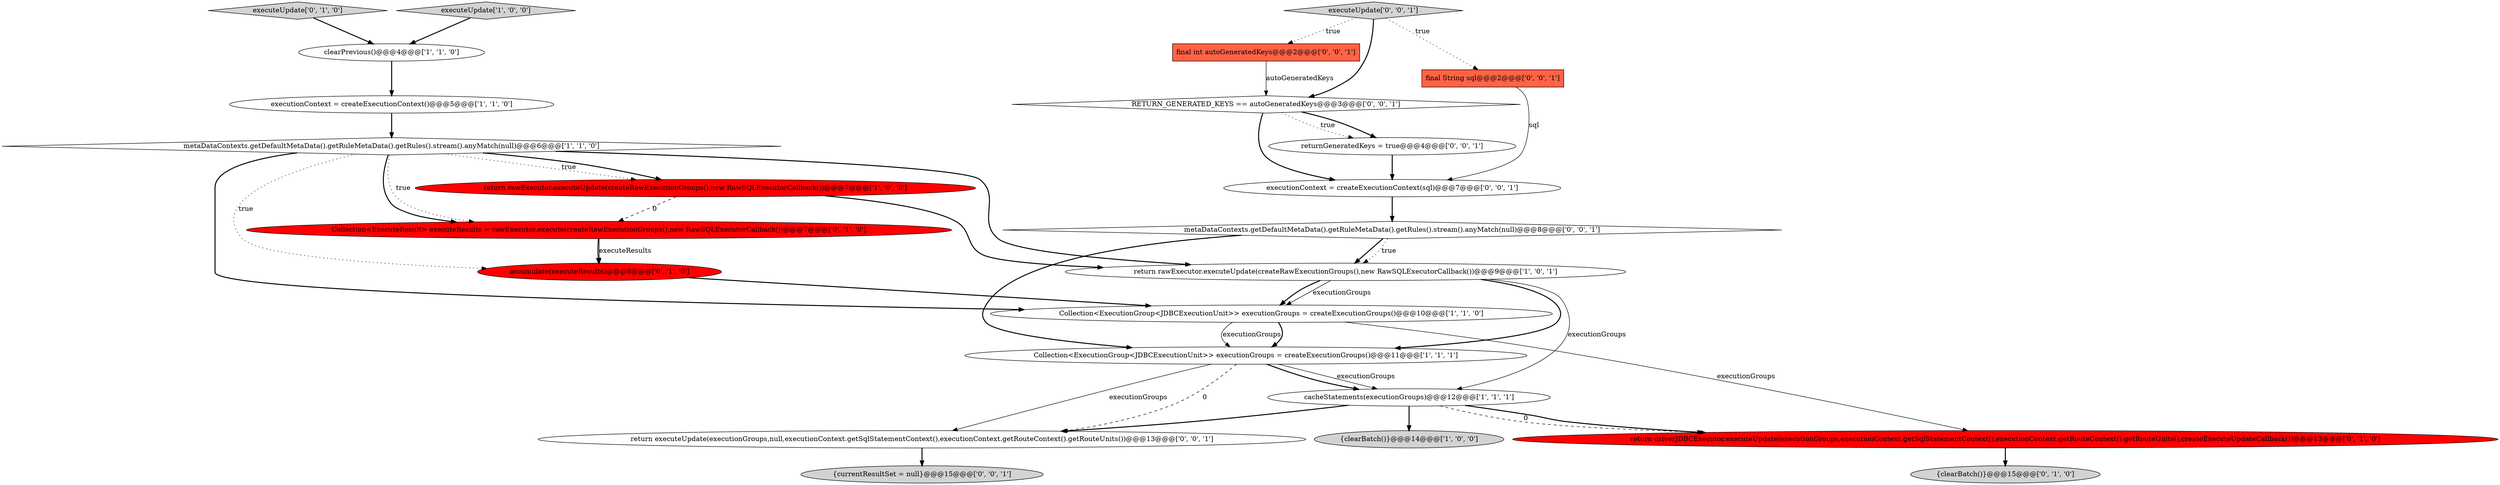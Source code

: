 digraph {
2 [style = filled, label = "return rawExecutor.executeUpdate(createRawExecutionGroups(),new RawSQLExecutorCallback())@@@9@@@['1', '0', '1']", fillcolor = white, shape = ellipse image = "AAA0AAABBB1BBB"];
15 [style = filled, label = "returnGeneratedKeys = true@@@4@@@['0', '0', '1']", fillcolor = white, shape = ellipse image = "AAA0AAABBB3BBB"];
16 [style = filled, label = "final int autoGeneratedKeys@@@2@@@['0', '0', '1']", fillcolor = tomato, shape = box image = "AAA0AAABBB3BBB"];
17 [style = filled, label = "executionContext = createExecutionContext(sql)@@@7@@@['0', '0', '1']", fillcolor = white, shape = ellipse image = "AAA0AAABBB3BBB"];
23 [style = filled, label = "RETURN_GENERATED_KEYS == autoGeneratedKeys@@@3@@@['0', '0', '1']", fillcolor = white, shape = diamond image = "AAA0AAABBB3BBB"];
6 [style = filled, label = "cacheStatements(executionGroups)@@@12@@@['1', '1', '1']", fillcolor = white, shape = ellipse image = "AAA0AAABBB1BBB"];
13 [style = filled, label = "accumulate(executeResults)@@@8@@@['0', '1', '0']", fillcolor = red, shape = ellipse image = "AAA1AAABBB2BBB"];
0 [style = filled, label = "metaDataContexts.getDefaultMetaData().getRuleMetaData().getRules().stream().anyMatch(null)@@@6@@@['1', '1', '0']", fillcolor = white, shape = diamond image = "AAA0AAABBB1BBB"];
9 [style = filled, label = "Collection<ExecutionGroup<JDBCExecutionUnit>> executionGroups = createExecutionGroups()@@@10@@@['1', '1', '0']", fillcolor = white, shape = ellipse image = "AAA0AAABBB1BBB"];
10 [style = filled, label = "executeUpdate['0', '1', '0']", fillcolor = lightgray, shape = diamond image = "AAA0AAABBB2BBB"];
4 [style = filled, label = "executeUpdate['1', '0', '0']", fillcolor = lightgray, shape = diamond image = "AAA0AAABBB1BBB"];
8 [style = filled, label = "executionContext = createExecutionContext()@@@5@@@['1', '1', '0']", fillcolor = white, shape = ellipse image = "AAA0AAABBB1BBB"];
3 [style = filled, label = "{clearBatch()}@@@14@@@['1', '0', '0']", fillcolor = lightgray, shape = ellipse image = "AAA0AAABBB1BBB"];
20 [style = filled, label = "final String sql@@@2@@@['0', '0', '1']", fillcolor = tomato, shape = box image = "AAA0AAABBB3BBB"];
14 [style = filled, label = "return driverJDBCExecutor.executeUpdate(executionGroups,executionContext.getSqlStatementContext(),executionContext.getRouteContext().getRouteUnits(),createExecuteUpdateCallback())@@@13@@@['0', '1', '0']", fillcolor = red, shape = ellipse image = "AAA1AAABBB2BBB"];
21 [style = filled, label = "{currentResultSet = null}@@@15@@@['0', '0', '1']", fillcolor = lightgray, shape = ellipse image = "AAA0AAABBB3BBB"];
1 [style = filled, label = "clearPrevious()@@@4@@@['1', '1', '0']", fillcolor = white, shape = ellipse image = "AAA0AAABBB1BBB"];
11 [style = filled, label = "{clearBatch()}@@@15@@@['0', '1', '0']", fillcolor = lightgray, shape = ellipse image = "AAA0AAABBB2BBB"];
7 [style = filled, label = "Collection<ExecutionGroup<JDBCExecutionUnit>> executionGroups = createExecutionGroups()@@@11@@@['1', '1', '1']", fillcolor = white, shape = ellipse image = "AAA0AAABBB1BBB"];
12 [style = filled, label = "Collection<ExecuteResult> executeResults = rawExecutor.execute(createRawExecutionGroups(),new RawSQLExecutorCallback())@@@7@@@['0', '1', '0']", fillcolor = red, shape = ellipse image = "AAA1AAABBB2BBB"];
18 [style = filled, label = "metaDataContexts.getDefaultMetaData().getRuleMetaData().getRules().stream().anyMatch(null)@@@8@@@['0', '0', '1']", fillcolor = white, shape = diamond image = "AAA0AAABBB3BBB"];
5 [style = filled, label = "return rawExecutor.executeUpdate(createRawExecutionGroups(),new RawSQLExecutorCallback())@@@7@@@['1', '0', '0']", fillcolor = red, shape = ellipse image = "AAA1AAABBB1BBB"];
19 [style = filled, label = "return executeUpdate(executionGroups,null,executionContext.getSqlStatementContext(),executionContext.getRouteContext().getRouteUnits())@@@13@@@['0', '0', '1']", fillcolor = white, shape = ellipse image = "AAA0AAABBB3BBB"];
22 [style = filled, label = "executeUpdate['0', '0', '1']", fillcolor = lightgray, shape = diamond image = "AAA0AAABBB3BBB"];
2->6 [style = solid, label="executionGroups"];
6->3 [style = bold, label=""];
7->6 [style = solid, label="executionGroups"];
0->12 [style = dotted, label="true"];
0->9 [style = bold, label=""];
5->12 [style = dashed, label="0"];
1->8 [style = bold, label=""];
0->5 [style = dotted, label="true"];
0->13 [style = dotted, label="true"];
2->9 [style = solid, label="executionGroups"];
9->7 [style = solid, label="executionGroups"];
0->12 [style = bold, label=""];
16->23 [style = solid, label="autoGeneratedKeys"];
0->2 [style = bold, label=""];
23->15 [style = bold, label=""];
6->19 [style = bold, label=""];
2->9 [style = bold, label=""];
6->14 [style = dashed, label="0"];
18->2 [style = bold, label=""];
9->7 [style = bold, label=""];
22->23 [style = bold, label=""];
20->17 [style = solid, label="sql"];
8->0 [style = bold, label=""];
6->14 [style = bold, label=""];
12->13 [style = bold, label=""];
5->2 [style = bold, label=""];
15->17 [style = bold, label=""];
9->14 [style = solid, label="executionGroups"];
22->20 [style = dotted, label="true"];
7->19 [style = solid, label="executionGroups"];
7->19 [style = dashed, label="0"];
22->16 [style = dotted, label="true"];
7->6 [style = bold, label=""];
12->13 [style = solid, label="executeResults"];
23->17 [style = bold, label=""];
23->15 [style = dotted, label="true"];
4->1 [style = bold, label=""];
13->9 [style = bold, label=""];
2->7 [style = bold, label=""];
18->7 [style = bold, label=""];
10->1 [style = bold, label=""];
14->11 [style = bold, label=""];
17->18 [style = bold, label=""];
18->2 [style = dotted, label="true"];
0->5 [style = bold, label=""];
19->21 [style = bold, label=""];
}
